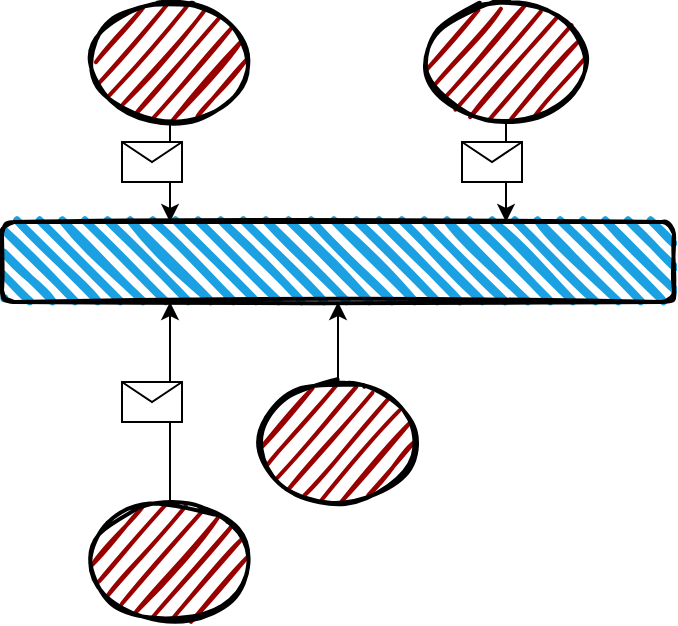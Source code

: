 <mxfile version="24.7.6">
  <diagram name="Página-1" id="D_8RyD5qwwB0Q6_Zjf5_">
    <mxGraphModel dx="880" dy="449" grid="1" gridSize="10" guides="1" tooltips="1" connect="1" arrows="1" fold="1" page="1" pageScale="1" pageWidth="827" pageHeight="1169" math="0" shadow="0">
      <root>
        <mxCell id="0" />
        <mxCell id="1" parent="0" />
        <mxCell id="ZNrZyPlquOnWT76g8yPs-2" value="" style="rounded=1;whiteSpace=wrap;html=1;strokeWidth=2;fillWeight=4;hachureGap=8;hachureAngle=45;fillColor=#1ba1e2;sketch=1;" vertex="1" parent="1">
          <mxGeometry x="160" y="180" width="336" height="40" as="geometry" />
        </mxCell>
        <mxCell id="ZNrZyPlquOnWT76g8yPs-12" style="edgeStyle=orthogonalEdgeStyle;rounded=0;orthogonalLoop=1;jettySize=auto;html=1;entryX=0.25;entryY=1;entryDx=0;entryDy=0;" edge="1" parent="1" source="ZNrZyPlquOnWT76g8yPs-4" target="ZNrZyPlquOnWT76g8yPs-2">
          <mxGeometry relative="1" as="geometry" />
        </mxCell>
        <mxCell id="ZNrZyPlquOnWT76g8yPs-4" value="" style="ellipse;whiteSpace=wrap;html=1;strokeWidth=2;fillWeight=2;hachureGap=8;fillColor=#990000;fillStyle=dots;sketch=1;" vertex="1" parent="1">
          <mxGeometry x="204" y="320" width="80" height="60" as="geometry" />
        </mxCell>
        <mxCell id="ZNrZyPlquOnWT76g8yPs-9" style="edgeStyle=orthogonalEdgeStyle;rounded=0;orthogonalLoop=1;jettySize=auto;html=1;" edge="1" parent="1" source="ZNrZyPlquOnWT76g8yPs-5" target="ZNrZyPlquOnWT76g8yPs-2">
          <mxGeometry relative="1" as="geometry" />
        </mxCell>
        <mxCell id="ZNrZyPlquOnWT76g8yPs-5" value="" style="ellipse;whiteSpace=wrap;html=1;strokeWidth=2;fillWeight=2;hachureGap=8;fillColor=#990000;fillStyle=dots;sketch=1;" vertex="1" parent="1">
          <mxGeometry x="288" y="260" width="80" height="60" as="geometry" />
        </mxCell>
        <mxCell id="ZNrZyPlquOnWT76g8yPs-10" style="edgeStyle=orthogonalEdgeStyle;rounded=0;orthogonalLoop=1;jettySize=auto;html=1;entryX=0.25;entryY=0;entryDx=0;entryDy=0;" edge="1" parent="1" source="ZNrZyPlquOnWT76g8yPs-6" target="ZNrZyPlquOnWT76g8yPs-2">
          <mxGeometry relative="1" as="geometry" />
        </mxCell>
        <mxCell id="ZNrZyPlquOnWT76g8yPs-6" value="" style="ellipse;whiteSpace=wrap;html=1;strokeWidth=2;fillWeight=2;hachureGap=8;fillColor=#990000;fillStyle=dots;sketch=1;" vertex="1" parent="1">
          <mxGeometry x="204" y="70" width="80" height="60" as="geometry" />
        </mxCell>
        <mxCell id="ZNrZyPlquOnWT76g8yPs-11" style="edgeStyle=orthogonalEdgeStyle;rounded=0;orthogonalLoop=1;jettySize=auto;html=1;entryX=0.75;entryY=0;entryDx=0;entryDy=0;" edge="1" parent="1" source="ZNrZyPlquOnWT76g8yPs-7" target="ZNrZyPlquOnWT76g8yPs-2">
          <mxGeometry relative="1" as="geometry" />
        </mxCell>
        <mxCell id="ZNrZyPlquOnWT76g8yPs-7" value="" style="ellipse;whiteSpace=wrap;html=1;strokeWidth=2;fillWeight=2;hachureGap=8;fillColor=#990000;fillStyle=dots;sketch=1;" vertex="1" parent="1">
          <mxGeometry x="372" y="70" width="80" height="60" as="geometry" />
        </mxCell>
        <mxCell id="ZNrZyPlquOnWT76g8yPs-13" value="" style="shape=message;html=1;html=1;outlineConnect=0;labelPosition=center;verticalLabelPosition=bottom;align=center;verticalAlign=top;" vertex="1" parent="1">
          <mxGeometry x="220" y="260" width="30" height="20" as="geometry" />
        </mxCell>
        <mxCell id="ZNrZyPlquOnWT76g8yPs-14" value="" style="shape=message;html=1;html=1;outlineConnect=0;labelPosition=center;verticalLabelPosition=bottom;align=center;verticalAlign=top;" vertex="1" parent="1">
          <mxGeometry x="390" y="140" width="30" height="20" as="geometry" />
        </mxCell>
        <mxCell id="ZNrZyPlquOnWT76g8yPs-1" value="" style="shape=message;html=1;html=1;outlineConnect=0;labelPosition=center;verticalLabelPosition=bottom;align=center;verticalAlign=top;" vertex="1" parent="1">
          <mxGeometry x="220" y="140" width="30" height="20" as="geometry" />
        </mxCell>
      </root>
    </mxGraphModel>
  </diagram>
</mxfile>
